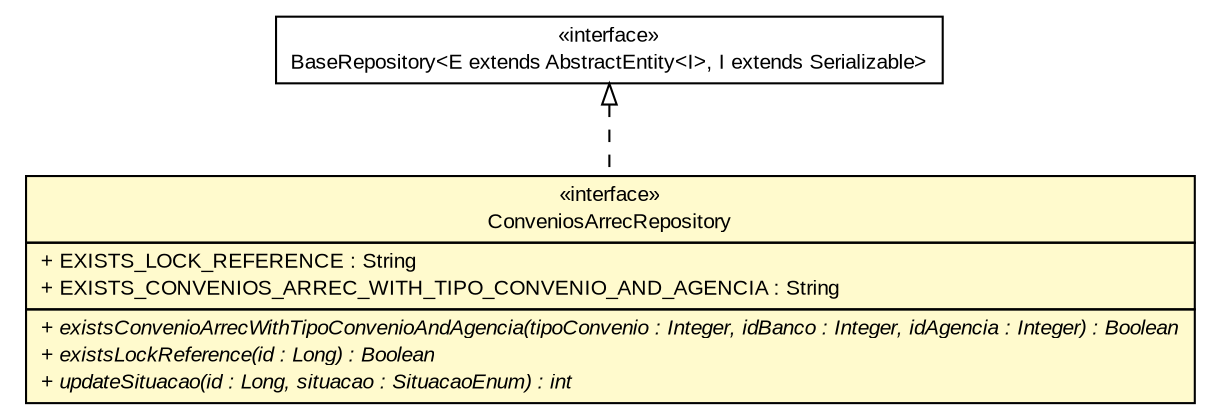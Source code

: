 #!/usr/local/bin/dot
#
# Class diagram 
# Generated by UMLGraph version R5_6 (http://www.umlgraph.org/)
#

digraph G {
	edge [fontname="arial",fontsize=10,labelfontname="arial",labelfontsize=10];
	node [fontname="arial",fontsize=10,shape=plaintext];
	nodesep=0.25;
	ranksep=0.5;
	// br.gov.to.sefaz.persistence.repository.BaseRepository<E extends br.gov.to.sefaz.persistence.entity.AbstractEntity<I>, I extends java.io.Serializable>
	c30401 [label=<<table title="br.gov.to.sefaz.persistence.repository.BaseRepository" border="0" cellborder="1" cellspacing="0" cellpadding="2" port="p" href="../../../../persistence/repository/BaseRepository.html">
		<tr><td><table border="0" cellspacing="0" cellpadding="1">
<tr><td align="center" balign="center"> &#171;interface&#187; </td></tr>
<tr><td align="center" balign="center"> BaseRepository&lt;E extends AbstractEntity&lt;I&gt;, I extends Serializable&gt; </td></tr>
		</table></td></tr>
		</table>>, URL="../../../../persistence/repository/BaseRepository.html", fontname="arial", fontcolor="black", fontsize=10.0];
	// br.gov.to.sefaz.arr.parametros.persistence.repository.ConveniosArrecRepository
	c30644 [label=<<table title="br.gov.to.sefaz.arr.parametros.persistence.repository.ConveniosArrecRepository" border="0" cellborder="1" cellspacing="0" cellpadding="2" port="p" bgcolor="lemonChiffon" href="./ConveniosArrecRepository.html">
		<tr><td><table border="0" cellspacing="0" cellpadding="1">
<tr><td align="center" balign="center"> &#171;interface&#187; </td></tr>
<tr><td align="center" balign="center"> ConveniosArrecRepository </td></tr>
		</table></td></tr>
		<tr><td><table border="0" cellspacing="0" cellpadding="1">
<tr><td align="left" balign="left"> + EXISTS_LOCK_REFERENCE : String </td></tr>
<tr><td align="left" balign="left"> + EXISTS_CONVENIOS_ARREC_WITH_TIPO_CONVENIO_AND_AGENCIA : String </td></tr>
		</table></td></tr>
		<tr><td><table border="0" cellspacing="0" cellpadding="1">
<tr><td align="left" balign="left"><font face="arial italic" point-size="10.0"> + existsConvenioArrecWithTipoConvenioAndAgencia(tipoConvenio : Integer, idBanco : Integer, idAgencia : Integer) : Boolean </font></td></tr>
<tr><td align="left" balign="left"><font face="arial italic" point-size="10.0"> + existsLockReference(id : Long) : Boolean </font></td></tr>
<tr><td align="left" balign="left"><font face="arial italic" point-size="10.0"> + updateSituacao(id : Long, situacao : SituacaoEnum) : int </font></td></tr>
		</table></td></tr>
		</table>>, URL="./ConveniosArrecRepository.html", fontname="arial", fontcolor="black", fontsize=10.0];
	//br.gov.to.sefaz.arr.parametros.persistence.repository.ConveniosArrecRepository implements br.gov.to.sefaz.persistence.repository.BaseRepository<E extends br.gov.to.sefaz.persistence.entity.AbstractEntity<I>, I extends java.io.Serializable>
	c30401:p -> c30644:p [dir=back,arrowtail=empty,style=dashed];
}

